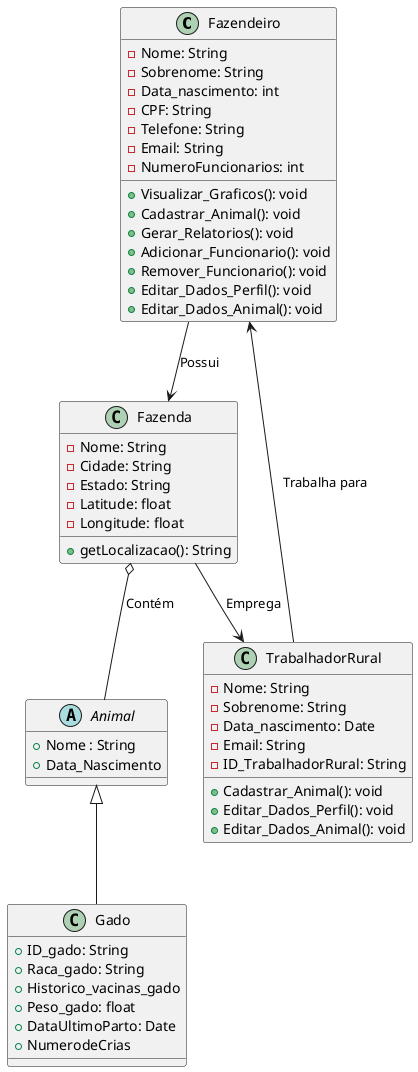 @startuml
class Fazendeiro {
    -Nome: String
    -Sobrenome: String
    -Data_nascimento: int
    -CPF: String
    -Telefone: String
    -Email: String
    -NumeroFuncionarios: int
    
    +Visualizar_Graficos(): void
    +Cadastrar_Animal(): void
    +Gerar_Relatorios(): void
    +Adicionar_Funcionario(): void
    +Remover_Funcionario(): void
    +Editar_Dados_Perfil(): void
    +Editar_Dados_Animal(): void
    
}
    


class Fazenda {
    -Nome: String
    -Cidade: String
    -Estado: String
    -Latitude: float
    -Longitude: float

    +getLocalizacao(): String

}

class TrabalhadorRural {
    -Nome: String
    -Sobrenome: String
    -Data_nascimento: Date
    -Email: String
    -ID_TrabalhadorRural: String

    +Cadastrar_Animal(): void
    +Editar_Dados_Perfil(): void
    +Editar_Dados_Animal(): void

}

abstract class Animal {
    +Nome : String
    +Data_Nascimento
    
}

class Gado extends Animal {
    +ID_gado: String
    +Raca_gado: String
    +Historico_vacinas_gado
    +Peso_gado: float
    +DataUltimoParto: Date
    +NumerodeCrias

}






Fazenda  o--  Animal : Contém
Fazendeiro  --> Fazenda : Possui
Fazenda  --> TrabalhadorRural : Emprega
TrabalhadorRural  --> Fazendeiro : Trabalha para


@enduml
